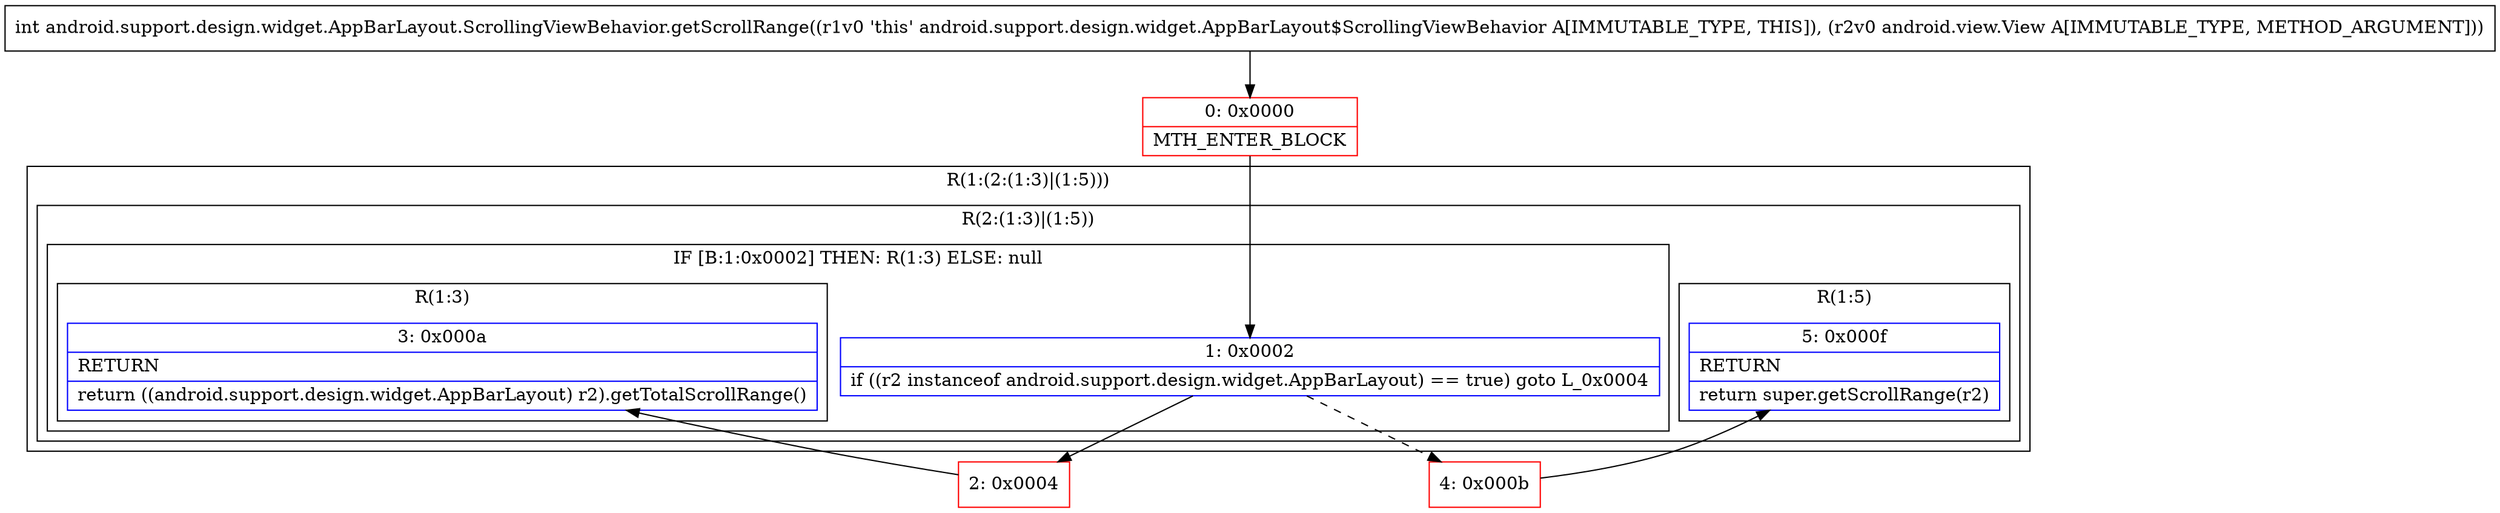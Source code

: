 digraph "CFG forandroid.support.design.widget.AppBarLayout.ScrollingViewBehavior.getScrollRange(Landroid\/view\/View;)I" {
subgraph cluster_Region_615336323 {
label = "R(1:(2:(1:3)|(1:5)))";
node [shape=record,color=blue];
subgraph cluster_Region_998730419 {
label = "R(2:(1:3)|(1:5))";
node [shape=record,color=blue];
subgraph cluster_IfRegion_72804166 {
label = "IF [B:1:0x0002] THEN: R(1:3) ELSE: null";
node [shape=record,color=blue];
Node_1 [shape=record,label="{1\:\ 0x0002|if ((r2 instanceof android.support.design.widget.AppBarLayout) == true) goto L_0x0004\l}"];
subgraph cluster_Region_573819692 {
label = "R(1:3)";
node [shape=record,color=blue];
Node_3 [shape=record,label="{3\:\ 0x000a|RETURN\l|return ((android.support.design.widget.AppBarLayout) r2).getTotalScrollRange()\l}"];
}
}
subgraph cluster_Region_1822191544 {
label = "R(1:5)";
node [shape=record,color=blue];
Node_5 [shape=record,label="{5\:\ 0x000f|RETURN\l|return super.getScrollRange(r2)\l}"];
}
}
}
Node_0 [shape=record,color=red,label="{0\:\ 0x0000|MTH_ENTER_BLOCK\l}"];
Node_2 [shape=record,color=red,label="{2\:\ 0x0004}"];
Node_4 [shape=record,color=red,label="{4\:\ 0x000b}"];
MethodNode[shape=record,label="{int android.support.design.widget.AppBarLayout.ScrollingViewBehavior.getScrollRange((r1v0 'this' android.support.design.widget.AppBarLayout$ScrollingViewBehavior A[IMMUTABLE_TYPE, THIS]), (r2v0 android.view.View A[IMMUTABLE_TYPE, METHOD_ARGUMENT])) }"];
MethodNode -> Node_0;
Node_1 -> Node_2;
Node_1 -> Node_4[style=dashed];
Node_0 -> Node_1;
Node_2 -> Node_3;
Node_4 -> Node_5;
}

